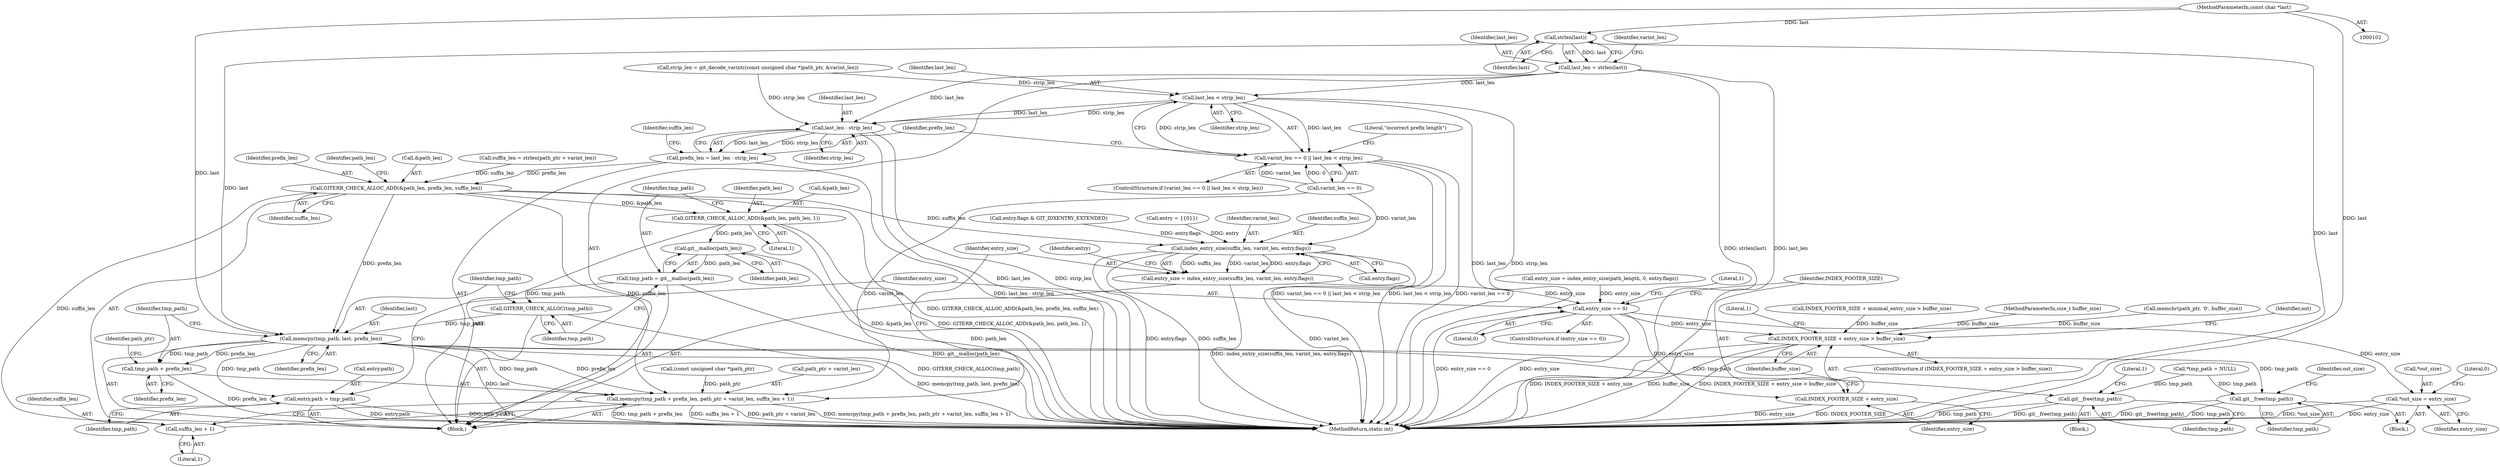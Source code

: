 digraph "0_libgit2_3207ddb0103543da8ad2139ec6539f590f9900c1@API" {
"1000362" [label="(Call,strlen(last))"];
"1000108" [label="(MethodParameterIn,const char *last)"];
"1000360" [label="(Call,last_len = strlen(last))"];
"1000369" [label="(Call,last_len < strip_len)"];
"1000365" [label="(Call,varint_len == 0 || last_len < strip_len)"];
"1000377" [label="(Call,last_len - strip_len)"];
"1000375" [label="(Call,prefix_len = last_len - strip_len)"];
"1000386" [label="(Call,GITERR_CHECK_ALLOC_ADD(&path_len, prefix_len, suffix_len))"];
"1000391" [label="(Call,GITERR_CHECK_ALLOC_ADD(&path_len, path_len, 1))"];
"1000398" [label="(Call,git__malloc(path_len))"];
"1000396" [label="(Call,tmp_path = git__malloc(path_len))"];
"1000400" [label="(Call,GITERR_CHECK_ALLOC(tmp_path))"];
"1000402" [label="(Call,memcpy(tmp_path, last, prefix_len))"];
"1000406" [label="(Call,memcpy(tmp_path + prefix_len, path_ptr + varint_len, suffix_len + 1))"];
"1000407" [label="(Call,tmp_path + prefix_len)"];
"1000424" [label="(Call,entry.path = tmp_path)"];
"1000454" [label="(Call,git__free(tmp_path))"];
"1000459" [label="(Call,git__free(tmp_path))"];
"1000413" [label="(Call,suffix_len + 1)"];
"1000418" [label="(Call,index_entry_size(suffix_len, varint_len, entry.flags))"];
"1000416" [label="(Call,entry_size = index_entry_size(suffix_len, varint_len, entry.flags))"];
"1000430" [label="(Call,entry_size == 0)"];
"1000437" [label="(Call,INDEX_FOOTER_SIZE + entry_size > buffer_size)"];
"1000438" [label="(Call,INDEX_FOOTER_SIZE + entry_size)"];
"1000461" [label="(Call,*out_size = entry_size)"];
"1000396" [label="(Call,tmp_path = git__malloc(path_len))"];
"1000404" [label="(Identifier,last)"];
"1000381" [label="(Identifier,suffix_len)"];
"1000409" [label="(Identifier,prefix_len)"];
"1000363" [label="(Identifier,last)"];
"1000462" [label="(Call,*out_size)"];
"1000386" [label="(Call,GITERR_CHECK_ALLOC_ADD(&path_len, prefix_len, suffix_len))"];
"1000411" [label="(Identifier,path_ptr)"];
"1000370" [label="(Identifier,last_len)"];
"1000439" [label="(Identifier,INDEX_FOOTER_SIZE)"];
"1000458" [label="(Literal,1)"];
"1000378" [label="(Identifier,last_len)"];
"1000394" [label="(Identifier,path_len)"];
"1000413" [label="(Call,suffix_len + 1)"];
"1000364" [label="(ControlStructure,if (varint_len == 0 || last_len < strip_len))"];
"1000345" [label="(Block,)"];
"1000393" [label="(Identifier,path_len)"];
"1000392" [label="(Call,&path_len)"];
"1000455" [label="(Identifier,tmp_path)"];
"1000400" [label="(Call,GITERR_CHECK_ALLOC(tmp_path))"];
"1000424" [label="(Call,entry.path = tmp_path)"];
"1000391" [label="(Call,GITERR_CHECK_ALLOC_ADD(&path_len, path_len, 1))"];
"1000417" [label="(Identifier,entry_size)"];
"1000108" [label="(MethodParameterIn,const char *last)"];
"1000408" [label="(Identifier,tmp_path)"];
"1000405" [label="(Identifier,prefix_len)"];
"1000375" [label="(Call,prefix_len = last_len - strip_len)"];
"1000415" [label="(Literal,1)"];
"1000366" [label="(Call,varint_len == 0)"];
"1000376" [label="(Identifier,prefix_len)"];
"1000431" [label="(Identifier,entry_size)"];
"1000126" [label="(Call,*tmp_path = NULL)"];
"1000463" [label="(Identifier,out_size)"];
"1000430" [label="(Call,entry_size == 0)"];
"1000352" [label="(Call,strip_len = git_decode_varint((const unsigned char *)path_ptr, &varint_len))"];
"1000460" [label="(Identifier,tmp_path)"];
"1000459" [label="(Call,git__free(tmp_path))"];
"1000432" [label="(Literal,0)"];
"1000416" [label="(Call,entry_size = index_entry_size(suffix_len, varint_len, entry.flags))"];
"1000262" [label="(Call,entry.flags & GIT_IDXENTRY_EXTENDED)"];
"1000426" [label="(Identifier,entry)"];
"1000365" [label="(Call,varint_len == 0 || last_len < strip_len)"];
"1000438" [label="(Call,INDEX_FOOTER_SIZE + entry_size)"];
"1000387" [label="(Call,&path_len)"];
"1000466" [label="(Literal,0)"];
"1000395" [label="(Literal,1)"];
"1000374" [label="(Literal,\"incorrect prefix length\")"];
"1000464" [label="(Identifier,entry_size)"];
"1000421" [label="(Call,entry.flags)"];
"1000397" [label="(Identifier,tmp_path)"];
"1000107" [label="(MethodParameterIn,size_t buffer_size)"];
"1000425" [label="(Call,entry.path)"];
"1000407" [label="(Call,tmp_path + prefix_len)"];
"1000371" [label="(Identifier,strip_len)"];
"1000367" [label="(Identifier,varint_len)"];
"1000414" [label="(Identifier,suffix_len)"];
"1000329" [label="(Call,entry_size = index_entry_size(path_length, 0, entry.flags))"];
"1000437" [label="(Call,INDEX_FOOTER_SIZE + entry_size > buffer_size)"];
"1000360" [label="(Call,last_len = strlen(last))"];
"1000390" [label="(Identifier,suffix_len)"];
"1000403" [label="(Identifier,tmp_path)"];
"1000380" [label="(Call,suffix_len = strlen(path_ptr + varint_len))"];
"1000454" [label="(Call,git__free(tmp_path))"];
"1000361" [label="(Identifier,last_len)"];
"1000109" [label="(Block,)"];
"1000428" [label="(Identifier,tmp_path)"];
"1000399" [label="(Identifier,path_len)"];
"1000369" [label="(Call,last_len < strip_len)"];
"1000115" [label="(Call,entry = {{0}})"];
"1000436" [label="(ControlStructure,if (INDEX_FOOTER_SIZE + entry_size > buffer_size))"];
"1000440" [label="(Identifier,entry_size)"];
"1000467" [label="(MethodReturn,static int)"];
"1000355" [label="(Call,(const unsigned char *)path_ptr)"];
"1000377" [label="(Call,last_len - strip_len)"];
"1000406" [label="(Call,memcpy(tmp_path + prefix_len, path_ptr + varint_len, suffix_len + 1))"];
"1000401" [label="(Identifier,tmp_path)"];
"1000313" [label="(Call,memchr(path_ptr, '\0', buffer_size))"];
"1000429" [label="(ControlStructure,if (entry_size == 0))"];
"1000448" [label="(Identifier,out)"];
"1000398" [label="(Call,git__malloc(path_len))"];
"1000461" [label="(Call,*out_size = entry_size)"];
"1000420" [label="(Identifier,varint_len)"];
"1000453" [label="(Block,)"];
"1000419" [label="(Identifier,suffix_len)"];
"1000410" [label="(Call,path_ptr + varint_len)"];
"1000444" [label="(Literal,1)"];
"1000130" [label="(Call,INDEX_FOOTER_SIZE + minimal_entry_size > buffer_size)"];
"1000389" [label="(Identifier,prefix_len)"];
"1000402" [label="(Call,memcpy(tmp_path, last, prefix_len))"];
"1000435" [label="(Literal,1)"];
"1000379" [label="(Identifier,strip_len)"];
"1000418" [label="(Call,index_entry_size(suffix_len, varint_len, entry.flags))"];
"1000362" [label="(Call,strlen(last))"];
"1000441" [label="(Identifier,buffer_size)"];
"1000362" -> "1000360"  [label="AST: "];
"1000362" -> "1000363"  [label="CFG: "];
"1000363" -> "1000362"  [label="AST: "];
"1000360" -> "1000362"  [label="CFG: "];
"1000362" -> "1000467"  [label="DDG: last"];
"1000362" -> "1000360"  [label="DDG: last"];
"1000108" -> "1000362"  [label="DDG: last"];
"1000362" -> "1000402"  [label="DDG: last"];
"1000108" -> "1000102"  [label="AST: "];
"1000108" -> "1000467"  [label="DDG: last"];
"1000108" -> "1000402"  [label="DDG: last"];
"1000360" -> "1000345"  [label="AST: "];
"1000361" -> "1000360"  [label="AST: "];
"1000367" -> "1000360"  [label="CFG: "];
"1000360" -> "1000467"  [label="DDG: last_len"];
"1000360" -> "1000467"  [label="DDG: strlen(last)"];
"1000360" -> "1000369"  [label="DDG: last_len"];
"1000360" -> "1000377"  [label="DDG: last_len"];
"1000369" -> "1000365"  [label="AST: "];
"1000369" -> "1000371"  [label="CFG: "];
"1000370" -> "1000369"  [label="AST: "];
"1000371" -> "1000369"  [label="AST: "];
"1000365" -> "1000369"  [label="CFG: "];
"1000369" -> "1000467"  [label="DDG: last_len"];
"1000369" -> "1000467"  [label="DDG: strip_len"];
"1000369" -> "1000365"  [label="DDG: last_len"];
"1000369" -> "1000365"  [label="DDG: strip_len"];
"1000352" -> "1000369"  [label="DDG: strip_len"];
"1000369" -> "1000377"  [label="DDG: last_len"];
"1000369" -> "1000377"  [label="DDG: strip_len"];
"1000365" -> "1000364"  [label="AST: "];
"1000365" -> "1000366"  [label="CFG: "];
"1000366" -> "1000365"  [label="AST: "];
"1000374" -> "1000365"  [label="CFG: "];
"1000376" -> "1000365"  [label="CFG: "];
"1000365" -> "1000467"  [label="DDG: varint_len == 0 || last_len < strip_len"];
"1000365" -> "1000467"  [label="DDG: last_len < strip_len"];
"1000365" -> "1000467"  [label="DDG: varint_len == 0"];
"1000366" -> "1000365"  [label="DDG: varint_len"];
"1000366" -> "1000365"  [label="DDG: 0"];
"1000377" -> "1000375"  [label="AST: "];
"1000377" -> "1000379"  [label="CFG: "];
"1000378" -> "1000377"  [label="AST: "];
"1000379" -> "1000377"  [label="AST: "];
"1000375" -> "1000377"  [label="CFG: "];
"1000377" -> "1000467"  [label="DDG: strip_len"];
"1000377" -> "1000467"  [label="DDG: last_len"];
"1000377" -> "1000375"  [label="DDG: last_len"];
"1000377" -> "1000375"  [label="DDG: strip_len"];
"1000352" -> "1000377"  [label="DDG: strip_len"];
"1000375" -> "1000345"  [label="AST: "];
"1000376" -> "1000375"  [label="AST: "];
"1000381" -> "1000375"  [label="CFG: "];
"1000375" -> "1000467"  [label="DDG: last_len - strip_len"];
"1000375" -> "1000386"  [label="DDG: prefix_len"];
"1000386" -> "1000345"  [label="AST: "];
"1000386" -> "1000390"  [label="CFG: "];
"1000387" -> "1000386"  [label="AST: "];
"1000389" -> "1000386"  [label="AST: "];
"1000390" -> "1000386"  [label="AST: "];
"1000393" -> "1000386"  [label="CFG: "];
"1000386" -> "1000467"  [label="DDG: GITERR_CHECK_ALLOC_ADD(&path_len, prefix_len, suffix_len)"];
"1000380" -> "1000386"  [label="DDG: suffix_len"];
"1000386" -> "1000391"  [label="DDG: &path_len"];
"1000386" -> "1000402"  [label="DDG: prefix_len"];
"1000386" -> "1000406"  [label="DDG: suffix_len"];
"1000386" -> "1000413"  [label="DDG: suffix_len"];
"1000386" -> "1000418"  [label="DDG: suffix_len"];
"1000391" -> "1000345"  [label="AST: "];
"1000391" -> "1000395"  [label="CFG: "];
"1000392" -> "1000391"  [label="AST: "];
"1000394" -> "1000391"  [label="AST: "];
"1000395" -> "1000391"  [label="AST: "];
"1000397" -> "1000391"  [label="CFG: "];
"1000391" -> "1000467"  [label="DDG: &path_len"];
"1000391" -> "1000467"  [label="DDG: GITERR_CHECK_ALLOC_ADD(&path_len, path_len, 1)"];
"1000391" -> "1000398"  [label="DDG: path_len"];
"1000398" -> "1000396"  [label="AST: "];
"1000398" -> "1000399"  [label="CFG: "];
"1000399" -> "1000398"  [label="AST: "];
"1000396" -> "1000398"  [label="CFG: "];
"1000398" -> "1000467"  [label="DDG: path_len"];
"1000398" -> "1000396"  [label="DDG: path_len"];
"1000396" -> "1000345"  [label="AST: "];
"1000397" -> "1000396"  [label="AST: "];
"1000401" -> "1000396"  [label="CFG: "];
"1000396" -> "1000467"  [label="DDG: git__malloc(path_len)"];
"1000396" -> "1000400"  [label="DDG: tmp_path"];
"1000400" -> "1000345"  [label="AST: "];
"1000400" -> "1000401"  [label="CFG: "];
"1000401" -> "1000400"  [label="AST: "];
"1000403" -> "1000400"  [label="CFG: "];
"1000400" -> "1000467"  [label="DDG: GITERR_CHECK_ALLOC(tmp_path)"];
"1000400" -> "1000402"  [label="DDG: tmp_path"];
"1000402" -> "1000345"  [label="AST: "];
"1000402" -> "1000405"  [label="CFG: "];
"1000403" -> "1000402"  [label="AST: "];
"1000404" -> "1000402"  [label="AST: "];
"1000405" -> "1000402"  [label="AST: "];
"1000408" -> "1000402"  [label="CFG: "];
"1000402" -> "1000467"  [label="DDG: last"];
"1000402" -> "1000467"  [label="DDG: memcpy(tmp_path, last, prefix_len)"];
"1000402" -> "1000406"  [label="DDG: tmp_path"];
"1000402" -> "1000406"  [label="DDG: prefix_len"];
"1000402" -> "1000407"  [label="DDG: tmp_path"];
"1000402" -> "1000407"  [label="DDG: prefix_len"];
"1000402" -> "1000424"  [label="DDG: tmp_path"];
"1000402" -> "1000454"  [label="DDG: tmp_path"];
"1000402" -> "1000459"  [label="DDG: tmp_path"];
"1000406" -> "1000345"  [label="AST: "];
"1000406" -> "1000413"  [label="CFG: "];
"1000407" -> "1000406"  [label="AST: "];
"1000410" -> "1000406"  [label="AST: "];
"1000413" -> "1000406"  [label="AST: "];
"1000417" -> "1000406"  [label="CFG: "];
"1000406" -> "1000467"  [label="DDG: tmp_path + prefix_len"];
"1000406" -> "1000467"  [label="DDG: suffix_len + 1"];
"1000406" -> "1000467"  [label="DDG: path_ptr + varint_len"];
"1000406" -> "1000467"  [label="DDG: memcpy(tmp_path + prefix_len, path_ptr + varint_len, suffix_len + 1)"];
"1000355" -> "1000406"  [label="DDG: path_ptr"];
"1000366" -> "1000406"  [label="DDG: varint_len"];
"1000407" -> "1000409"  [label="CFG: "];
"1000408" -> "1000407"  [label="AST: "];
"1000409" -> "1000407"  [label="AST: "];
"1000411" -> "1000407"  [label="CFG: "];
"1000407" -> "1000467"  [label="DDG: prefix_len"];
"1000424" -> "1000345"  [label="AST: "];
"1000424" -> "1000428"  [label="CFG: "];
"1000425" -> "1000424"  [label="AST: "];
"1000428" -> "1000424"  [label="AST: "];
"1000431" -> "1000424"  [label="CFG: "];
"1000424" -> "1000467"  [label="DDG: tmp_path"];
"1000424" -> "1000467"  [label="DDG: entry.path"];
"1000454" -> "1000453"  [label="AST: "];
"1000454" -> "1000455"  [label="CFG: "];
"1000455" -> "1000454"  [label="AST: "];
"1000458" -> "1000454"  [label="CFG: "];
"1000454" -> "1000467"  [label="DDG: tmp_path"];
"1000454" -> "1000467"  [label="DDG: git__free(tmp_path)"];
"1000126" -> "1000454"  [label="DDG: tmp_path"];
"1000459" -> "1000109"  [label="AST: "];
"1000459" -> "1000460"  [label="CFG: "];
"1000460" -> "1000459"  [label="AST: "];
"1000463" -> "1000459"  [label="CFG: "];
"1000459" -> "1000467"  [label="DDG: tmp_path"];
"1000459" -> "1000467"  [label="DDG: git__free(tmp_path)"];
"1000126" -> "1000459"  [label="DDG: tmp_path"];
"1000413" -> "1000415"  [label="CFG: "];
"1000414" -> "1000413"  [label="AST: "];
"1000415" -> "1000413"  [label="AST: "];
"1000418" -> "1000416"  [label="AST: "];
"1000418" -> "1000421"  [label="CFG: "];
"1000419" -> "1000418"  [label="AST: "];
"1000420" -> "1000418"  [label="AST: "];
"1000421" -> "1000418"  [label="AST: "];
"1000416" -> "1000418"  [label="CFG: "];
"1000418" -> "1000467"  [label="DDG: varint_len"];
"1000418" -> "1000467"  [label="DDG: entry.flags"];
"1000418" -> "1000467"  [label="DDG: suffix_len"];
"1000418" -> "1000416"  [label="DDG: suffix_len"];
"1000418" -> "1000416"  [label="DDG: varint_len"];
"1000418" -> "1000416"  [label="DDG: entry.flags"];
"1000366" -> "1000418"  [label="DDG: varint_len"];
"1000262" -> "1000418"  [label="DDG: entry.flags"];
"1000115" -> "1000418"  [label="DDG: entry"];
"1000416" -> "1000345"  [label="AST: "];
"1000417" -> "1000416"  [label="AST: "];
"1000426" -> "1000416"  [label="CFG: "];
"1000416" -> "1000467"  [label="DDG: index_entry_size(suffix_len, varint_len, entry.flags)"];
"1000416" -> "1000430"  [label="DDG: entry_size"];
"1000430" -> "1000429"  [label="AST: "];
"1000430" -> "1000432"  [label="CFG: "];
"1000431" -> "1000430"  [label="AST: "];
"1000432" -> "1000430"  [label="AST: "];
"1000435" -> "1000430"  [label="CFG: "];
"1000439" -> "1000430"  [label="CFG: "];
"1000430" -> "1000467"  [label="DDG: entry_size"];
"1000430" -> "1000467"  [label="DDG: entry_size == 0"];
"1000329" -> "1000430"  [label="DDG: entry_size"];
"1000430" -> "1000437"  [label="DDG: entry_size"];
"1000430" -> "1000438"  [label="DDG: entry_size"];
"1000430" -> "1000461"  [label="DDG: entry_size"];
"1000437" -> "1000436"  [label="AST: "];
"1000437" -> "1000441"  [label="CFG: "];
"1000438" -> "1000437"  [label="AST: "];
"1000441" -> "1000437"  [label="AST: "];
"1000444" -> "1000437"  [label="CFG: "];
"1000448" -> "1000437"  [label="CFG: "];
"1000437" -> "1000467"  [label="DDG: INDEX_FOOTER_SIZE + entry_size > buffer_size"];
"1000437" -> "1000467"  [label="DDG: INDEX_FOOTER_SIZE + entry_size"];
"1000437" -> "1000467"  [label="DDG: buffer_size"];
"1000313" -> "1000437"  [label="DDG: buffer_size"];
"1000130" -> "1000437"  [label="DDG: buffer_size"];
"1000107" -> "1000437"  [label="DDG: buffer_size"];
"1000438" -> "1000440"  [label="CFG: "];
"1000439" -> "1000438"  [label="AST: "];
"1000440" -> "1000438"  [label="AST: "];
"1000441" -> "1000438"  [label="CFG: "];
"1000438" -> "1000467"  [label="DDG: entry_size"];
"1000438" -> "1000467"  [label="DDG: INDEX_FOOTER_SIZE"];
"1000461" -> "1000109"  [label="AST: "];
"1000461" -> "1000464"  [label="CFG: "];
"1000462" -> "1000461"  [label="AST: "];
"1000464" -> "1000461"  [label="AST: "];
"1000466" -> "1000461"  [label="CFG: "];
"1000461" -> "1000467"  [label="DDG: entry_size"];
"1000461" -> "1000467"  [label="DDG: *out_size"];
}
